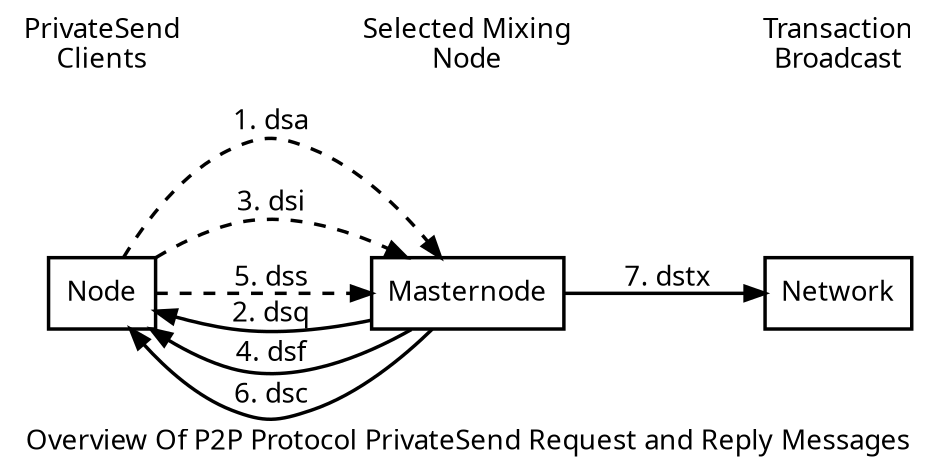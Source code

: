 digraph {

size="6.25";
rankdir=LR
//nodesep=0.05;
//ranksep=0.1;
//splines="false"

edge [ penwidth = 1.75, fontname="Sans" ] //,style="dashed", dir="none" ]
node [ penwidth = 1.75, shape = "box", fontname="Sans", ]
graph [ penwidth = 1.75, fontname="Sans" ]

"Node" -> Masternode [ label="1. dsa", style="dashed" ];
Masternode -> "Node" [ label="2. dsq" ];
"Node" -> Masternode [ label="3. dsi", style="dashed" ];
Masternode -> "Node" [ label="4. dsf" ];
"Node" -> Masternode [ label="5. dss", style="dashed" ];
Masternode -> "Node" [ label="6. dsc" ];

// Relay to network
Masternode -> "Network" [ label="7. dstx" ];

{
    node [ shape = "none" ];
    label1 [ label = "PrivateSend\nClients" ];
    label2 [ label = "Selected Mixing\nNode" ];
    label3 [ label = "Transaction\nBroadcast" ];

    label1 -> label2 -> label3 [style = "invis" ];
}

label = "Overview Of P2P Protocol PrivateSend Request and Reply Messages"
}
